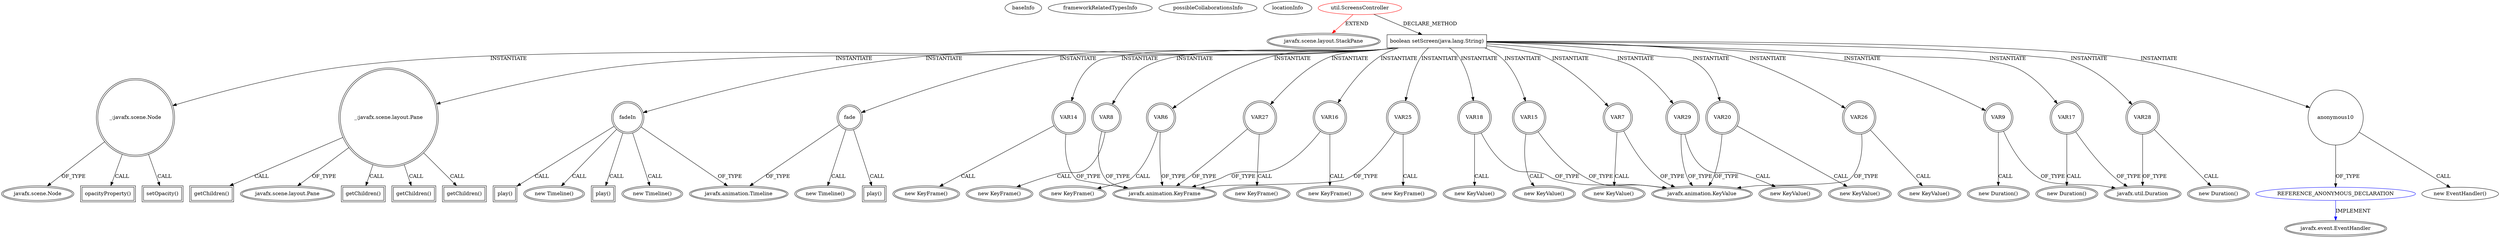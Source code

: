 digraph {
baseInfo[graphId=891,category="extension_graph",isAnonymous=false,possibleRelation=true]
frameworkRelatedTypesInfo[0="javafx.scene.layout.StackPane"]
possibleCollaborationsInfo[0="891~CLIENT_METHOD_DECLARATION-INSTANTIATION-~javafx.scene.layout.StackPane ~javafx.event.EventHandler ~false~true"]
locationInfo[projectName="Marcio-Sistemas-MC-repositorio",filePath="/Marcio-Sistemas-MC-repositorio/repositorio-master/controleorcamentofamiliar/src/util/ScreensController.java",contextSignature="ScreensController",graphId="891"]
0[label="util.ScreensController",vertexType="ROOT_CLIENT_CLASS_DECLARATION",isFrameworkType=false,color=red]
1[label="javafx.scene.layout.StackPane",vertexType="FRAMEWORK_CLASS_TYPE",isFrameworkType=true,peripheries=2]
17[label="boolean setScreen(java.lang.String)",vertexType="CLIENT_METHOD_DECLARATION",isFrameworkType=false,shape=box]
18[label="_:javafx.scene.Node",vertexType="VARIABLE_EXPRESION",isFrameworkType=true,peripheries=2,shape=circle]
20[label="javafx.scene.Node",vertexType="FRAMEWORK_CLASS_TYPE",isFrameworkType=true,peripheries=2]
19[label="opacityProperty()",vertexType="INSIDE_CALL",isFrameworkType=true,peripheries=2,shape=box]
21[label="_:javafx.scene.layout.Pane",vertexType="VARIABLE_EXPRESION",isFrameworkType=true,peripheries=2,shape=circle]
23[label="javafx.scene.layout.Pane",vertexType="FRAMEWORK_CLASS_TYPE",isFrameworkType=true,peripheries=2]
22[label="getChildren()",vertexType="INSIDE_CALL",isFrameworkType=true,peripheries=2,shape=box]
25[label="fade",vertexType="VARIABLE_EXPRESION",isFrameworkType=true,peripheries=2,shape=circle]
26[label="javafx.animation.Timeline",vertexType="FRAMEWORK_CLASS_TYPE",isFrameworkType=true,peripheries=2]
24[label="new Timeline()",vertexType="CONSTRUCTOR_CALL",isFrameworkType=true,peripheries=2]
28[label="VAR6",vertexType="VARIABLE_EXPRESION",isFrameworkType=true,peripheries=2,shape=circle]
29[label="javafx.animation.KeyFrame",vertexType="FRAMEWORK_CLASS_TYPE",isFrameworkType=true,peripheries=2]
27[label="new KeyFrame()",vertexType="CONSTRUCTOR_CALL",isFrameworkType=true,peripheries=2]
31[label="VAR7",vertexType="VARIABLE_EXPRESION",isFrameworkType=true,peripheries=2,shape=circle]
32[label="javafx.animation.KeyValue",vertexType="FRAMEWORK_CLASS_TYPE",isFrameworkType=true,peripheries=2]
30[label="new KeyValue()",vertexType="CONSTRUCTOR_CALL",isFrameworkType=true,peripheries=2]
34[label="VAR8",vertexType="VARIABLE_EXPRESION",isFrameworkType=true,peripheries=2,shape=circle]
33[label="new KeyFrame()",vertexType="CONSTRUCTOR_CALL",isFrameworkType=true,peripheries=2]
37[label="VAR9",vertexType="VARIABLE_EXPRESION",isFrameworkType=true,peripheries=2,shape=circle]
38[label="javafx.util.Duration",vertexType="FRAMEWORK_CLASS_TYPE",isFrameworkType=true,peripheries=2]
36[label="new Duration()",vertexType="CONSTRUCTOR_CALL",isFrameworkType=true,peripheries=2]
40[label="anonymous10",vertexType="VARIABLE_EXPRESION",isFrameworkType=false,shape=circle]
41[label="REFERENCE_ANONYMOUS_DECLARATION",vertexType="REFERENCE_ANONYMOUS_DECLARATION",isFrameworkType=false,color=blue]
42[label="javafx.event.EventHandler",vertexType="FRAMEWORK_INTERFACE_TYPE",isFrameworkType=true,peripheries=2]
39[label="new EventHandler()",vertexType="CONSTRUCTOR_CALL",isFrameworkType=false]
44[label="getChildren()",vertexType="INSIDE_CALL",isFrameworkType=true,peripheries=2,shape=box]
46[label="getChildren()",vertexType="INSIDE_CALL",isFrameworkType=true,peripheries=2,shape=box]
48[label="fadeIn",vertexType="VARIABLE_EXPRESION",isFrameworkType=true,peripheries=2,shape=circle]
47[label="new Timeline()",vertexType="CONSTRUCTOR_CALL",isFrameworkType=true,peripheries=2]
51[label="VAR14",vertexType="VARIABLE_EXPRESION",isFrameworkType=true,peripheries=2,shape=circle]
50[label="new KeyFrame()",vertexType="CONSTRUCTOR_CALL",isFrameworkType=true,peripheries=2]
54[label="VAR15",vertexType="VARIABLE_EXPRESION",isFrameworkType=true,peripheries=2,shape=circle]
53[label="new KeyValue()",vertexType="CONSTRUCTOR_CALL",isFrameworkType=true,peripheries=2]
57[label="VAR16",vertexType="VARIABLE_EXPRESION",isFrameworkType=true,peripheries=2,shape=circle]
56[label="new KeyFrame()",vertexType="CONSTRUCTOR_CALL",isFrameworkType=true,peripheries=2]
60[label="VAR17",vertexType="VARIABLE_EXPRESION",isFrameworkType=true,peripheries=2,shape=circle]
59[label="new Duration()",vertexType="CONSTRUCTOR_CALL",isFrameworkType=true,peripheries=2]
63[label="VAR18",vertexType="VARIABLE_EXPRESION",isFrameworkType=true,peripheries=2,shape=circle]
62[label="new KeyValue()",vertexType="CONSTRUCTOR_CALL",isFrameworkType=true,peripheries=2]
66[label="play()",vertexType="INSIDE_CALL",isFrameworkType=true,peripheries=2,shape=box]
68[label="VAR20",vertexType="VARIABLE_EXPRESION",isFrameworkType=true,peripheries=2,shape=circle]
67[label="new KeyValue()",vertexType="CONSTRUCTOR_CALL",isFrameworkType=true,peripheries=2]
71[label="play()",vertexType="INSIDE_CALL",isFrameworkType=true,peripheries=2,shape=box]
73[label="setOpacity()",vertexType="INSIDE_CALL",isFrameworkType=true,peripheries=2,shape=box]
75[label="getChildren()",vertexType="INSIDE_CALL",isFrameworkType=true,peripheries=2,shape=box]
76[label="new Timeline()",vertexType="CONSTRUCTOR_CALL",isFrameworkType=true,peripheries=2]
79[label="VAR25",vertexType="VARIABLE_EXPRESION",isFrameworkType=true,peripheries=2,shape=circle]
78[label="new KeyFrame()",vertexType="CONSTRUCTOR_CALL",isFrameworkType=true,peripheries=2]
82[label="VAR26",vertexType="VARIABLE_EXPRESION",isFrameworkType=true,peripheries=2,shape=circle]
81[label="new KeyValue()",vertexType="CONSTRUCTOR_CALL",isFrameworkType=true,peripheries=2]
85[label="VAR27",vertexType="VARIABLE_EXPRESION",isFrameworkType=true,peripheries=2,shape=circle]
84[label="new KeyFrame()",vertexType="CONSTRUCTOR_CALL",isFrameworkType=true,peripheries=2]
88[label="VAR28",vertexType="VARIABLE_EXPRESION",isFrameworkType=true,peripheries=2,shape=circle]
87[label="new Duration()",vertexType="CONSTRUCTOR_CALL",isFrameworkType=true,peripheries=2]
91[label="VAR29",vertexType="VARIABLE_EXPRESION",isFrameworkType=true,peripheries=2,shape=circle]
90[label="new KeyValue()",vertexType="CONSTRUCTOR_CALL",isFrameworkType=true,peripheries=2]
94[label="play()",vertexType="INSIDE_CALL",isFrameworkType=true,peripheries=2,shape=box]
0->1[label="EXTEND",color=red]
0->17[label="DECLARE_METHOD"]
17->18[label="INSTANTIATE"]
18->20[label="OF_TYPE"]
18->19[label="CALL"]
17->21[label="INSTANTIATE"]
21->23[label="OF_TYPE"]
21->22[label="CALL"]
17->25[label="INSTANTIATE"]
25->26[label="OF_TYPE"]
25->24[label="CALL"]
17->28[label="INSTANTIATE"]
28->29[label="OF_TYPE"]
28->27[label="CALL"]
17->31[label="INSTANTIATE"]
31->32[label="OF_TYPE"]
31->30[label="CALL"]
17->34[label="INSTANTIATE"]
34->29[label="OF_TYPE"]
34->33[label="CALL"]
17->37[label="INSTANTIATE"]
37->38[label="OF_TYPE"]
37->36[label="CALL"]
17->40[label="INSTANTIATE"]
41->42[label="IMPLEMENT",color=blue]
40->41[label="OF_TYPE"]
40->39[label="CALL"]
21->44[label="CALL"]
21->46[label="CALL"]
17->48[label="INSTANTIATE"]
48->26[label="OF_TYPE"]
48->47[label="CALL"]
17->51[label="INSTANTIATE"]
51->29[label="OF_TYPE"]
51->50[label="CALL"]
17->54[label="INSTANTIATE"]
54->32[label="OF_TYPE"]
54->53[label="CALL"]
17->57[label="INSTANTIATE"]
57->29[label="OF_TYPE"]
57->56[label="CALL"]
17->60[label="INSTANTIATE"]
60->38[label="OF_TYPE"]
60->59[label="CALL"]
17->63[label="INSTANTIATE"]
63->32[label="OF_TYPE"]
63->62[label="CALL"]
48->66[label="CALL"]
17->68[label="INSTANTIATE"]
68->32[label="OF_TYPE"]
68->67[label="CALL"]
25->71[label="CALL"]
18->73[label="CALL"]
21->75[label="CALL"]
48->76[label="CALL"]
17->79[label="INSTANTIATE"]
79->29[label="OF_TYPE"]
79->78[label="CALL"]
17->82[label="INSTANTIATE"]
82->32[label="OF_TYPE"]
82->81[label="CALL"]
17->85[label="INSTANTIATE"]
85->29[label="OF_TYPE"]
85->84[label="CALL"]
17->88[label="INSTANTIATE"]
88->38[label="OF_TYPE"]
88->87[label="CALL"]
17->91[label="INSTANTIATE"]
91->32[label="OF_TYPE"]
91->90[label="CALL"]
48->94[label="CALL"]
}
